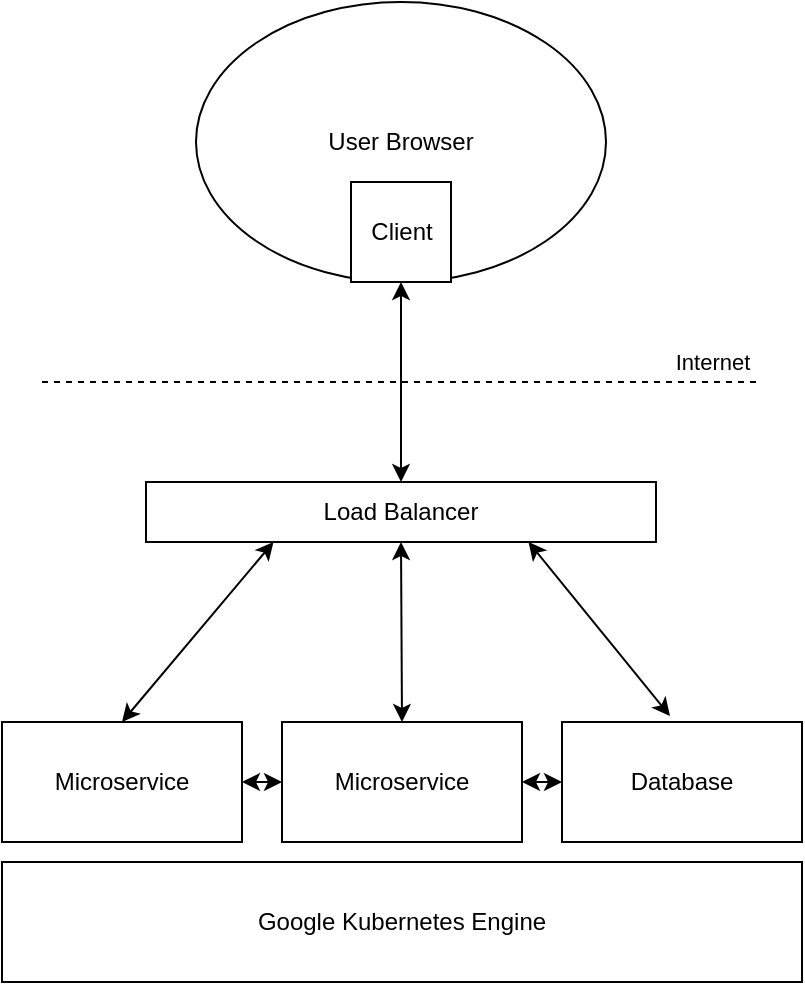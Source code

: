 <mxfile version="12.1.7" type="device" pages="1"><diagram id="OYUUiz8KswZIuusqw7Lp" name="Page-1"><mxGraphModel dx="1408" dy="728" grid="1" gridSize="10" guides="1" tooltips="1" connect="1" arrows="1" fold="1" page="1" pageScale="1" pageWidth="850" pageHeight="1100" math="0" shadow="0"><root><mxCell id="0"/><mxCell id="1" parent="0"/><mxCell id="1iiHODDIVaBjIRY2aiZ0-2" value="Google Kubernetes Engine" style="rounded=0;whiteSpace=wrap;html=1;" vertex="1" parent="1"><mxGeometry x="225" y="470" width="400" height="60" as="geometry"/></mxCell><mxCell id="1iiHODDIVaBjIRY2aiZ0-3" value="Microservice" style="rounded=0;whiteSpace=wrap;html=1;" vertex="1" parent="1"><mxGeometry x="225" y="400" width="120" height="60" as="geometry"/></mxCell><mxCell id="1iiHODDIVaBjIRY2aiZ0-4" value="Microservice" style="rounded=0;whiteSpace=wrap;html=1;" vertex="1" parent="1"><mxGeometry x="365" y="400" width="120" height="60" as="geometry"/></mxCell><mxCell id="1iiHODDIVaBjIRY2aiZ0-5" value="Database" style="rounded=0;whiteSpace=wrap;html=1;" vertex="1" parent="1"><mxGeometry x="505" y="400" width="120" height="60" as="geometry"/></mxCell><mxCell id="1iiHODDIVaBjIRY2aiZ0-6" value="Load Balancer" style="rounded=0;whiteSpace=wrap;html=1;" vertex="1" parent="1"><mxGeometry x="297" y="280" width="255" height="30" as="geometry"/></mxCell><mxCell id="1iiHODDIVaBjIRY2aiZ0-7" value="" style="endArrow=classic;startArrow=classic;html=1;entryX=0.25;entryY=1;entryDx=0;entryDy=0;exitX=0.5;exitY=0;exitDx=0;exitDy=0;" edge="1" parent="1" source="1iiHODDIVaBjIRY2aiZ0-3" target="1iiHODDIVaBjIRY2aiZ0-6"><mxGeometry width="50" height="50" relative="1" as="geometry"><mxPoint x="230" y="610" as="sourcePoint"/><mxPoint x="280" y="560" as="targetPoint"/></mxGeometry></mxCell><mxCell id="1iiHODDIVaBjIRY2aiZ0-8" value="" style="endArrow=classic;startArrow=classic;html=1;entryX=0.5;entryY=1;entryDx=0;entryDy=0;exitX=0.5;exitY=0;exitDx=0;exitDy=0;" edge="1" parent="1" source="1iiHODDIVaBjIRY2aiZ0-4" target="1iiHODDIVaBjIRY2aiZ0-6"><mxGeometry width="50" height="50" relative="1" as="geometry"><mxPoint x="230" y="610" as="sourcePoint"/><mxPoint x="280" y="560" as="targetPoint"/></mxGeometry></mxCell><mxCell id="1iiHODDIVaBjIRY2aiZ0-9" value="" style="endArrow=classic;startArrow=classic;html=1;entryX=0.75;entryY=1;entryDx=0;entryDy=0;exitX=0.45;exitY=-0.05;exitDx=0;exitDy=0;exitPerimeter=0;" edge="1" parent="1" source="1iiHODDIVaBjIRY2aiZ0-5" target="1iiHODDIVaBjIRY2aiZ0-6"><mxGeometry width="50" height="50" relative="1" as="geometry"><mxPoint x="230" y="610" as="sourcePoint"/><mxPoint x="280" y="560" as="targetPoint"/></mxGeometry></mxCell><mxCell id="1iiHODDIVaBjIRY2aiZ0-10" value="" style="endArrow=classic;startArrow=classic;html=1;entryX=0;entryY=0.5;entryDx=0;entryDy=0;exitX=1;exitY=0.5;exitDx=0;exitDy=0;" edge="1" parent="1" source="1iiHODDIVaBjIRY2aiZ0-3" target="1iiHODDIVaBjIRY2aiZ0-4"><mxGeometry width="50" height="50" relative="1" as="geometry"><mxPoint x="230" y="600" as="sourcePoint"/><mxPoint x="280" y="550" as="targetPoint"/></mxGeometry></mxCell><mxCell id="1iiHODDIVaBjIRY2aiZ0-11" value="" style="endArrow=classic;startArrow=classic;html=1;entryX=0;entryY=0.5;entryDx=0;entryDy=0;exitX=1;exitY=0.5;exitDx=0;exitDy=0;" edge="1" parent="1" source="1iiHODDIVaBjIRY2aiZ0-4" target="1iiHODDIVaBjIRY2aiZ0-5"><mxGeometry width="50" height="50" relative="1" as="geometry"><mxPoint x="230" y="600" as="sourcePoint"/><mxPoint x="280" y="550" as="targetPoint"/></mxGeometry></mxCell><mxCell id="1iiHODDIVaBjIRY2aiZ0-14" value="User Browser" style="ellipse;whiteSpace=wrap;html=1;" vertex="1" parent="1"><mxGeometry x="322" y="40" width="205" height="140" as="geometry"/></mxCell><mxCell id="1iiHODDIVaBjIRY2aiZ0-15" value="Client" style="whiteSpace=wrap;html=1;aspect=fixed;" vertex="1" parent="1"><mxGeometry x="399.5" y="130" width="50" height="50" as="geometry"/></mxCell><mxCell id="1iiHODDIVaBjIRY2aiZ0-16" value="" style="endArrow=classic;startArrow=classic;html=1;entryX=0.5;entryY=1;entryDx=0;entryDy=0;exitX=0.5;exitY=0;exitDx=0;exitDy=0;" edge="1" parent="1" source="1iiHODDIVaBjIRY2aiZ0-6" target="1iiHODDIVaBjIRY2aiZ0-15"><mxGeometry width="50" height="50" relative="1" as="geometry"><mxPoint x="230" y="600" as="sourcePoint"/><mxPoint x="280" y="550" as="targetPoint"/></mxGeometry></mxCell><mxCell id="1iiHODDIVaBjIRY2aiZ0-17" value="Internet" style="endArrow=none;dashed=1;html=1;" edge="1" parent="1"><mxGeometry x="0.861" y="10" width="50" height="50" relative="1" as="geometry"><mxPoint x="245" y="230" as="sourcePoint"/><mxPoint x="605" y="230" as="targetPoint"/><mxPoint as="offset"/></mxGeometry></mxCell></root></mxGraphModel></diagram></mxfile>